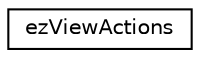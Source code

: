 digraph "Graphical Class Hierarchy"
{
 // LATEX_PDF_SIZE
  edge [fontname="Helvetica",fontsize="10",labelfontname="Helvetica",labelfontsize="10"];
  node [fontname="Helvetica",fontsize="10",shape=record];
  rankdir="LR";
  Node0 [label="ezViewActions",height=0.2,width=0.4,color="black", fillcolor="white", style="filled",URL="$d1/dab/classez_view_actions.htm",tooltip=" "];
}
